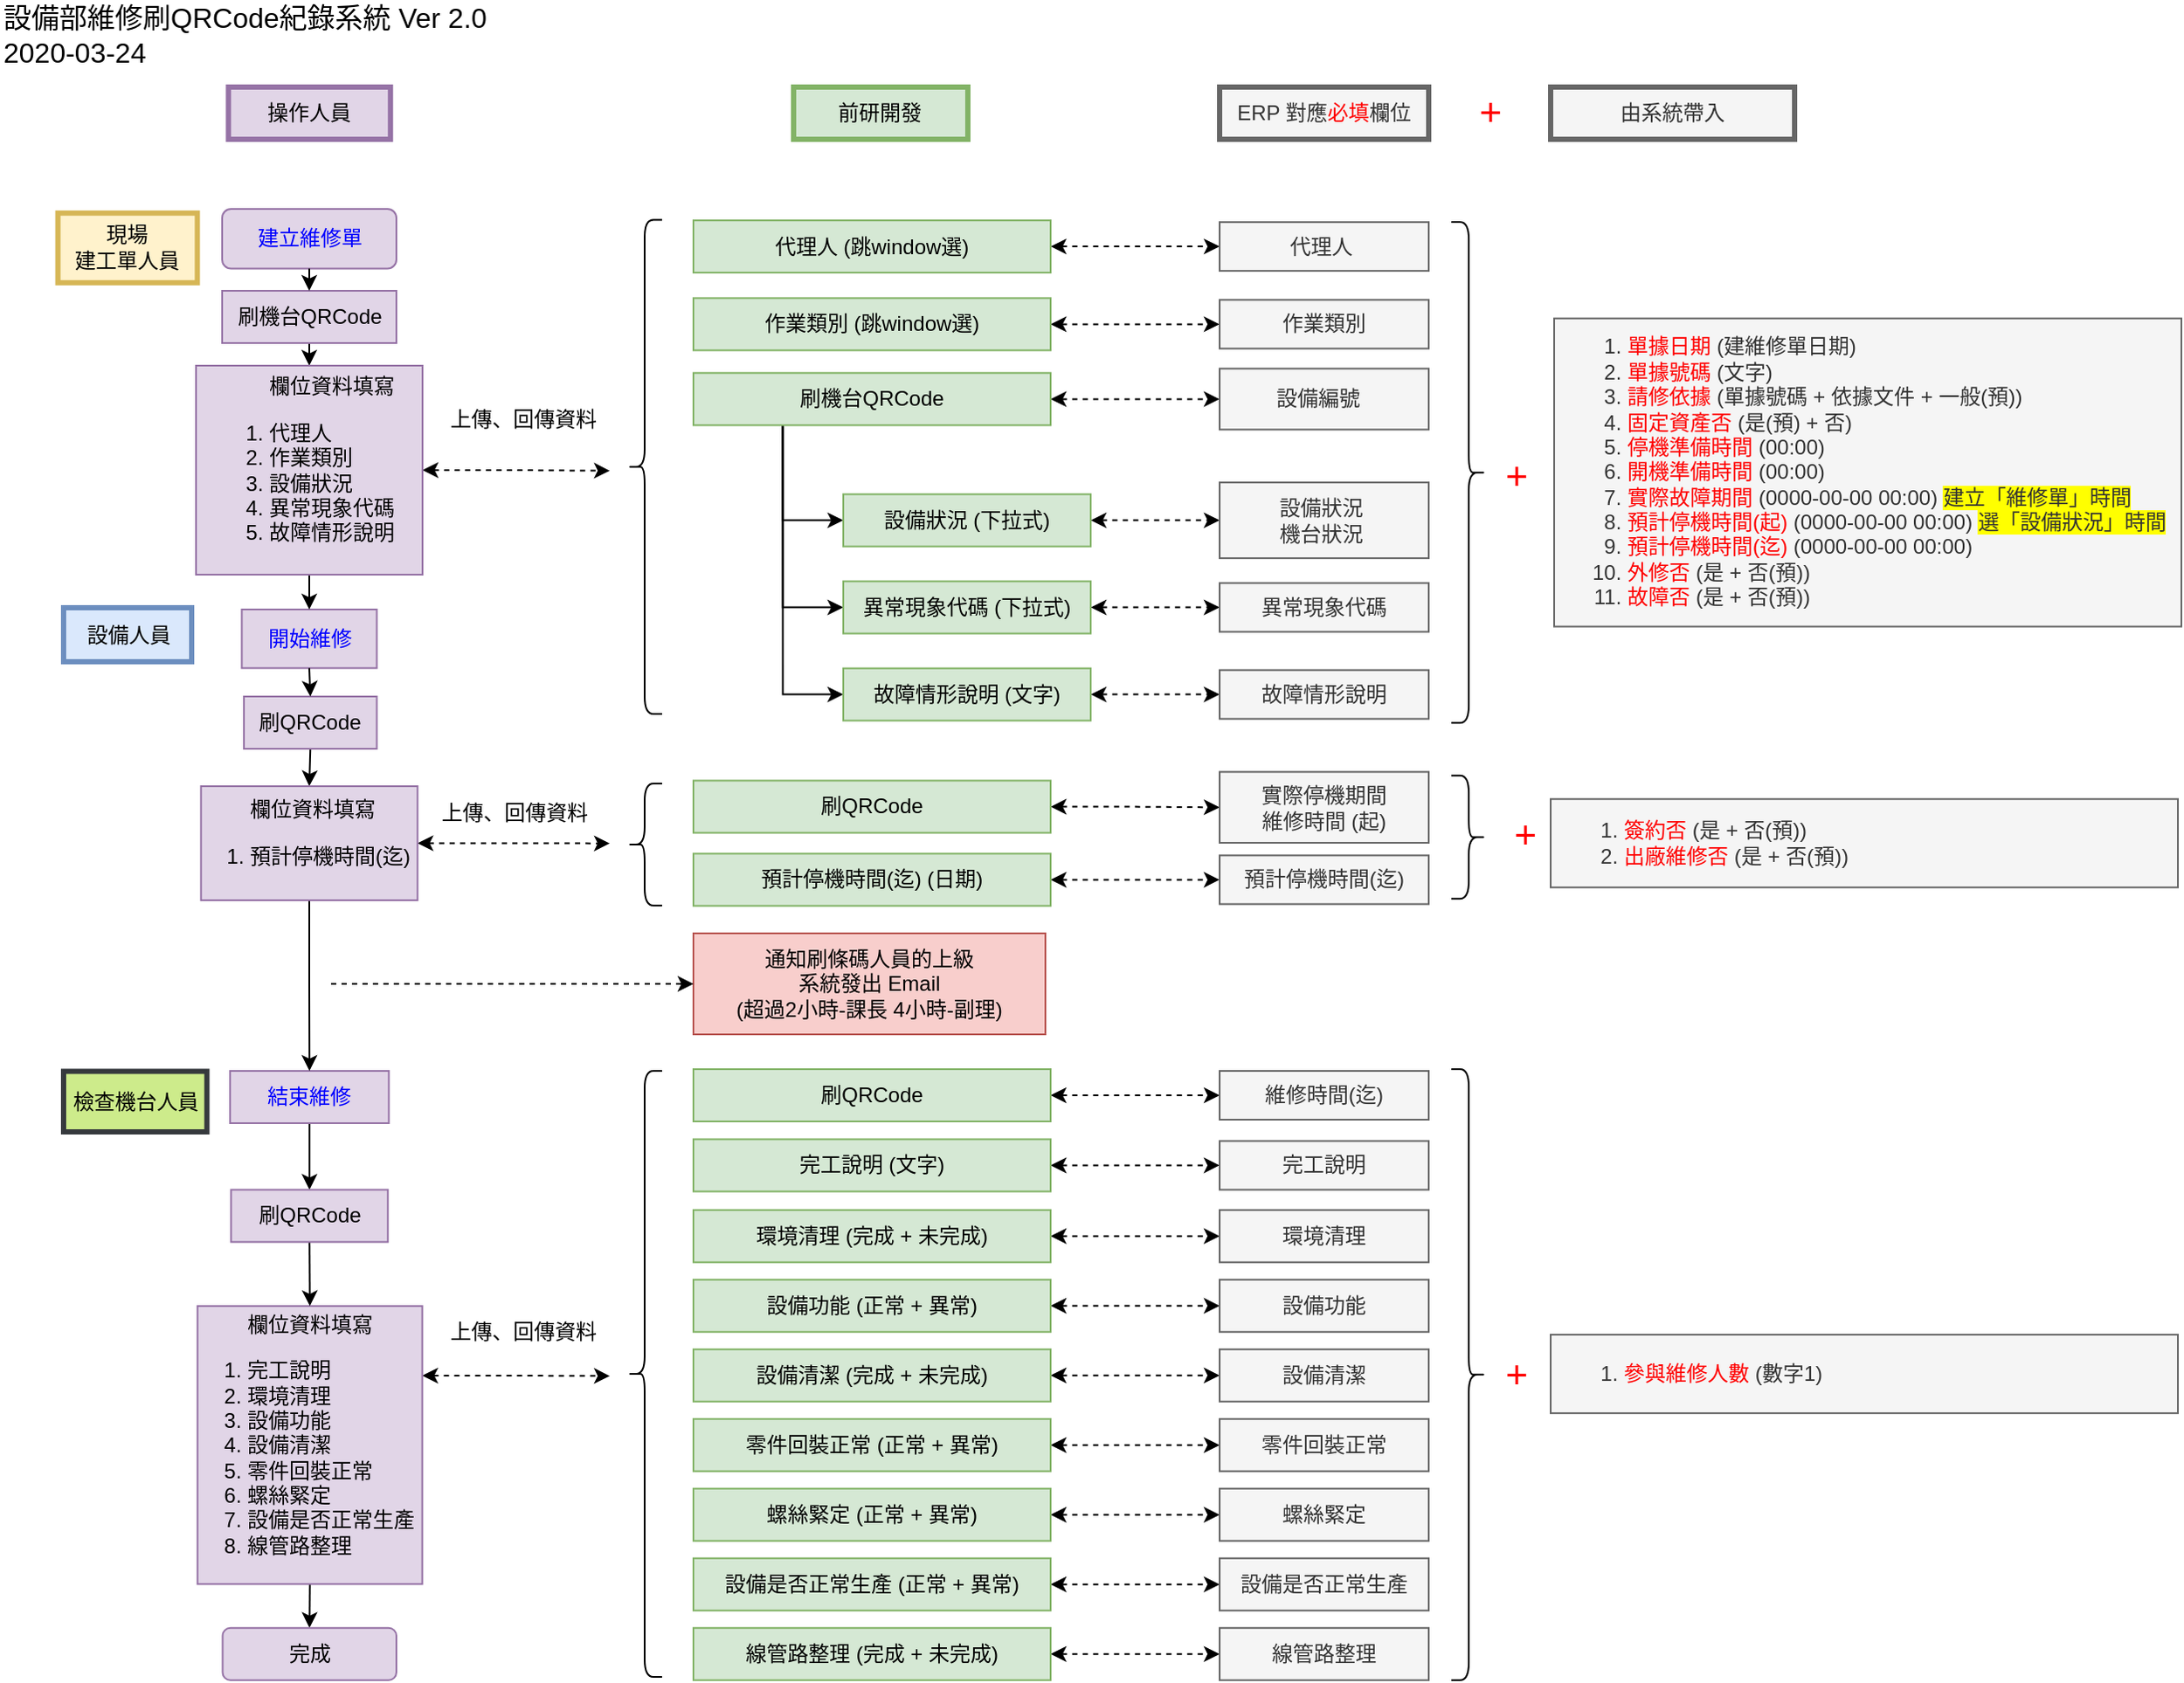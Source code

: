 <mxfile version="12.9.2" type="github">
  <diagram id="S9fF6DKeapb-z3vefFNl" name="Page-1">
    <mxGraphModel dx="1414" dy="705" grid="1" gridSize="10" guides="1" tooltips="1" connect="1" arrows="1" fold="1" page="1" pageScale="1" pageWidth="1169" pageHeight="827" math="0" shadow="0">
      <root>
        <mxCell id="0" />
        <mxCell id="1" parent="0" />
        <mxCell id="oIlpluFnvuG2AOdzgRo8-5" value="前研開發" style="text;html=1;strokeColor=#82b366;fillColor=#d5e8d4;align=center;verticalAlign=middle;whiteSpace=wrap;rounded=0;strokeWidth=3;" parent="1" vertex="1">
          <mxGeometry x="485.49" y="80.0" width="100" height="30" as="geometry" />
        </mxCell>
        <mxCell id="oIlpluFnvuG2AOdzgRo8-21" value="&lt;span lang=&quot;EN-US&quot; style=&quot;font-size: 16px&quot;&gt;設備部維修刷QRC&lt;span class=&quot;926482506-07022020&quot; style=&quot;font-size: 16px&quot;&gt;ode紀錄系統&amp;nbsp;&lt;/span&gt;&lt;/span&gt;Ver 2.0&lt;br style=&quot;font-size: 16px&quot;&gt;2020-03-24" style="text;html=1;align=left;verticalAlign=middle;resizable=0;points=[];autosize=1;fontSize=16;" parent="1" vertex="1">
          <mxGeometry x="30" y="30" width="290" height="40" as="geometry" />
        </mxCell>
        <mxCell id="oIlpluFnvuG2AOdzgRo8-23" value="&lt;span style=&quot;text-align: left ; white-space: nowrap&quot;&gt;通知刷條碼人員的上級&lt;/span&gt;&lt;span style=&quot;text-align: left ; white-space: nowrap&quot;&gt;&lt;br&gt;系統發出 Email&lt;br&gt;&lt;/span&gt;&lt;span style=&quot;text-align: left ; white-space: nowrap&quot;&gt;(超過2小時-課長 4小時-副理)&lt;/span&gt;&lt;span style=&quot;text-align: left ; white-space: nowrap&quot;&gt;&lt;br&gt;&lt;/span&gt;" style="rounded=0;whiteSpace=wrap;html=1;fillColor=#f8cecc;strokeColor=#b85450;" parent="1" vertex="1">
          <mxGeometry x="428" y="566" width="202" height="58" as="geometry" />
        </mxCell>
        <mxCell id="oIlpluFnvuG2AOdzgRo8-47" value="操作人員" style="rounded=0;whiteSpace=wrap;html=1;align=center;labelBorderColor=none;fillColor=#e1d5e7;strokeColor=#9673a6;strokeWidth=3;" parent="1" vertex="1">
          <mxGeometry x="161.13" y="80.0" width="93" height="30" as="geometry" />
        </mxCell>
        <mxCell id="oIlpluFnvuG2AOdzgRo8-122" value="上傳、回傳資料" style="text;html=1;align=center;verticalAlign=middle;resizable=0;points=[];autosize=1;fontColor=#000000;" parent="1" vertex="1">
          <mxGeometry x="280" y="261" width="100" height="20" as="geometry" />
        </mxCell>
        <mxCell id="aB7RVZYVdwej4RVqtIuG-75" value="現場&lt;br&gt;建工單人員" style="text;html=1;strokeColor=#d6b656;fillColor=#fff2cc;align=center;verticalAlign=middle;whiteSpace=wrap;rounded=0;strokeWidth=3;" parent="1" vertex="1">
          <mxGeometry x="63.25" y="152.37" width="80" height="40" as="geometry" />
        </mxCell>
        <mxCell id="aB7RVZYVdwej4RVqtIuG-76" value="設備人員" style="text;html=1;strokeColor=#6c8ebf;fillColor=#dae8fc;align=center;verticalAlign=middle;whiteSpace=wrap;rounded=0;strokeWidth=3;" parent="1" vertex="1">
          <mxGeometry x="66.5" y="379" width="73.5" height="31" as="geometry" />
        </mxCell>
        <mxCell id="GGq2lKGUmqqDdp-gL5Bd-34" style="edgeStyle=orthogonalEdgeStyle;rounded=0;orthogonalLoop=1;jettySize=auto;html=1;exitX=0.5;exitY=1;exitDx=0;exitDy=0;entryX=0.5;entryY=0;entryDx=0;entryDy=0;" parent="1" source="5d5Zbtvi4pnqHdWaK305-153" target="GGq2lKGUmqqDdp-gL5Bd-32" edge="1">
          <mxGeometry relative="1" as="geometry" />
        </mxCell>
        <mxCell id="aB7RVZYVdwej4RVqtIuG-80" value="&lt;font color=&quot;#0000ff&quot;&gt;建立維修單&lt;/font&gt;" style="rounded=1;whiteSpace=wrap;html=1;strokeColor=#9673a6;strokeWidth=1;align=center;fillColor=#e1d5e7;" parent="1" vertex="1">
          <mxGeometry x="157.5" y="150" width="100" height="34.26" as="geometry" />
        </mxCell>
        <mxCell id="aB7RVZYVdwej4RVqtIuG-115" style="edgeStyle=orthogonalEdgeStyle;rounded=0;orthogonalLoop=1;jettySize=auto;html=1;exitX=0.5;exitY=1;exitDx=0;exitDy=0;entryX=0.5;entryY=0;entryDx=0;entryDy=0;startArrow=none;startFill=0;endArrow=classic;endFill=1;fontSize=21;" parent="1" source="5d5Zbtvi4pnqHdWaK305-142" target="GGq2lKGUmqqDdp-gL5Bd-24" edge="1">
          <mxGeometry relative="1" as="geometry">
            <mxPoint x="207.505" y="518.25" as="targetPoint" />
          </mxGeometry>
        </mxCell>
        <mxCell id="aB7RVZYVdwej4RVqtIuG-81" value="&lt;font color=&quot;#0000ff&quot;&gt;開始維修&lt;/font&gt;" style="rounded=0;whiteSpace=wrap;html=1;strokeColor=#9673a6;strokeWidth=1;align=center;fillColor=#e1d5e7;" parent="1" vertex="1">
          <mxGeometry x="168.76" y="380" width="77.5" height="33.69" as="geometry" />
        </mxCell>
        <mxCell id="aB7RVZYVdwej4RVqtIuG-106" value="上傳、回傳資料" style="text;html=1;align=center;verticalAlign=middle;resizable=0;points=[];autosize=1;fontColor=#000000;" parent="1" vertex="1">
          <mxGeometry x="280" y="784.87" width="100" height="20" as="geometry" />
        </mxCell>
        <mxCell id="aB7RVZYVdwej4RVqtIuG-118" style="edgeStyle=orthogonalEdgeStyle;rounded=0;orthogonalLoop=1;jettySize=auto;html=1;exitX=0.5;exitY=1;exitDx=0;exitDy=0;entryX=0.5;entryY=0;entryDx=0;entryDy=0;startArrow=none;startFill=0;endArrow=classic;endFill=1;fontSize=21;" parent="1" source="5d5Zbtvi4pnqHdWaK305-9" target="aB7RVZYVdwej4RVqtIuG-130" edge="1">
          <mxGeometry relative="1" as="geometry">
            <mxPoint x="207.505" y="724.19" as="targetPoint" />
          </mxGeometry>
        </mxCell>
        <mxCell id="5d5Zbtvi4pnqHdWaK305-137" style="edgeStyle=orthogonalEdgeStyle;rounded=0;orthogonalLoop=1;jettySize=auto;html=1;exitX=0.5;exitY=1;exitDx=0;exitDy=0;entryX=0.5;entryY=0;entryDx=0;entryDy=0;startArrow=none;startFill=0;endArrow=classic;endFill=1;fontSize=12;fontColor=#FF0000;" edge="1" parent="1" source="aB7RVZYVdwej4RVqtIuG-110" target="5d5Zbtvi4pnqHdWaK305-132">
          <mxGeometry relative="1" as="geometry" />
        </mxCell>
        <mxCell id="aB7RVZYVdwej4RVqtIuG-110" value="&lt;font color=&quot;#0000ff&quot;&gt;結束維修&lt;/font&gt;" style="rounded=0;whiteSpace=wrap;html=1;strokeColor=#9673a6;strokeWidth=1;align=center;fillColor=#e1d5e7;" parent="1" vertex="1">
          <mxGeometry x="162.07" y="645" width="91.12" height="30" as="geometry" />
        </mxCell>
        <mxCell id="aB7RVZYVdwej4RVqtIuG-111" value="檢查機台人員" style="text;html=1;strokeColor=#36393d;fillColor=#cdeb8b;align=center;verticalAlign=middle;whiteSpace=wrap;rounded=0;strokeWidth=3;" parent="1" vertex="1">
          <mxGeometry x="66.5" y="645.24" width="82.25" height="34.76" as="geometry" />
        </mxCell>
        <mxCell id="aB7RVZYVdwej4RVqtIuG-130" value="完成" style="rounded=1;whiteSpace=wrap;html=1;align=center;labelBorderColor=none;fillColor=#e1d5e7;strokeColor=#9673a6;" parent="1" vertex="1">
          <mxGeometry x="157.76" y="964.87" width="99.75" height="30" as="geometry" />
        </mxCell>
        <mxCell id="5d5Zbtvi4pnqHdWaK305-159" style="edgeStyle=orthogonalEdgeStyle;rounded=0;orthogonalLoop=1;jettySize=auto;html=1;exitX=1;exitY=0.5;exitDx=0;exitDy=0;entryX=0;entryY=0.5;entryDx=0;entryDy=0;dashed=1;startArrow=classic;startFill=1;endArrow=classic;endFill=1;fontSize=12;fontColor=#FF0000;" edge="1" parent="1" source="aB7RVZYVdwej4RVqtIuG-144" target="5d5Zbtvi4pnqHdWaK305-74">
          <mxGeometry relative="1" as="geometry" />
        </mxCell>
        <mxCell id="aB7RVZYVdwej4RVqtIuG-144" value="&lt;div&gt;&lt;span&gt;代理人 (跳window選)&lt;/span&gt;&lt;/div&gt;" style="text;html=1;strokeColor=#82b366;fillColor=#d5e8d4;align=center;verticalAlign=middle;whiteSpace=wrap;rounded=0;strokeWidth=1;labelPosition=center;verticalLabelPosition=middle;spacingLeft=0;" parent="1" vertex="1">
          <mxGeometry x="428" y="156.56" width="205" height="30" as="geometry" />
        </mxCell>
        <mxCell id="5d5Zbtvi4pnqHdWaK305-160" style="edgeStyle=orthogonalEdgeStyle;rounded=0;orthogonalLoop=1;jettySize=auto;html=1;exitX=1;exitY=0.5;exitDx=0;exitDy=0;entryX=0;entryY=0.5;entryDx=0;entryDy=0;dashed=1;startArrow=classic;startFill=1;endArrow=classic;endFill=1;fontSize=12;fontColor=#FF0000;" edge="1" parent="1" source="aB7RVZYVdwej4RVqtIuG-145" target="5d5Zbtvi4pnqHdWaK305-75">
          <mxGeometry relative="1" as="geometry" />
        </mxCell>
        <mxCell id="aB7RVZYVdwej4RVqtIuG-145" value="&lt;span style=&quot;text-align: left&quot;&gt;作業類別 (跳window選)&lt;/span&gt;" style="text;html=1;strokeColor=#82b366;fillColor=#d5e8d4;align=center;verticalAlign=middle;whiteSpace=wrap;rounded=0;strokeWidth=1;labelPosition=center;verticalLabelPosition=middle;spacingLeft=0;" parent="1" vertex="1">
          <mxGeometry x="428" y="201.19" width="205" height="30" as="geometry" />
        </mxCell>
        <mxCell id="GGq2lKGUmqqDdp-gL5Bd-16" style="edgeStyle=orthogonalEdgeStyle;rounded=0;orthogonalLoop=1;jettySize=auto;html=1;exitX=0.25;exitY=1;exitDx=0;exitDy=0;entryX=0;entryY=0.5;entryDx=0;entryDy=0;" parent="1" source="aB7RVZYVdwej4RVqtIuG-149" target="aB7RVZYVdwej4RVqtIuG-150" edge="1">
          <mxGeometry relative="1" as="geometry" />
        </mxCell>
        <mxCell id="GGq2lKGUmqqDdp-gL5Bd-17" style="edgeStyle=orthogonalEdgeStyle;rounded=0;orthogonalLoop=1;jettySize=auto;html=1;exitX=0.25;exitY=1;exitDx=0;exitDy=0;entryX=0;entryY=0.5;entryDx=0;entryDy=0;" parent="1" source="aB7RVZYVdwej4RVqtIuG-149" target="GGq2lKGUmqqDdp-gL5Bd-1" edge="1">
          <mxGeometry relative="1" as="geometry" />
        </mxCell>
        <mxCell id="GGq2lKGUmqqDdp-gL5Bd-18" style="edgeStyle=orthogonalEdgeStyle;rounded=0;orthogonalLoop=1;jettySize=auto;html=1;exitX=0.25;exitY=1;exitDx=0;exitDy=0;entryX=0;entryY=0.5;entryDx=0;entryDy=0;" parent="1" source="aB7RVZYVdwej4RVqtIuG-149" target="GGq2lKGUmqqDdp-gL5Bd-10" edge="1">
          <mxGeometry relative="1" as="geometry" />
        </mxCell>
        <mxCell id="5d5Zbtvi4pnqHdWaK305-161" style="edgeStyle=orthogonalEdgeStyle;rounded=0;orthogonalLoop=1;jettySize=auto;html=1;exitX=1;exitY=0.5;exitDx=0;exitDy=0;entryX=0;entryY=0.5;entryDx=0;entryDy=0;dashed=1;startArrow=classic;startFill=1;endArrow=classic;endFill=1;fontSize=12;fontColor=#FF0000;" edge="1" parent="1" source="aB7RVZYVdwej4RVqtIuG-149" target="5d5Zbtvi4pnqHdWaK305-76">
          <mxGeometry relative="1" as="geometry" />
        </mxCell>
        <mxCell id="aB7RVZYVdwej4RVqtIuG-149" value="&lt;span style=&quot;text-align: left ; white-space: nowrap&quot;&gt;刷機台QRCode&lt;/span&gt;" style="text;html=1;strokeColor=#82b366;fillColor=#d5e8d4;align=center;verticalAlign=middle;whiteSpace=wrap;rounded=0;strokeWidth=1;labelPosition=center;verticalLabelPosition=middle;spacingLeft=0;" parent="1" vertex="1">
          <mxGeometry x="428" y="244.19" width="205" height="30" as="geometry" />
        </mxCell>
        <mxCell id="5d5Zbtvi4pnqHdWaK305-97" style="edgeStyle=orthogonalEdgeStyle;rounded=0;orthogonalLoop=1;jettySize=auto;html=1;exitX=1;exitY=0.5;exitDx=0;exitDy=0;entryX=0;entryY=0.5;entryDx=0;entryDy=0;dashed=1;startArrow=classic;startFill=1;endArrow=classic;endFill=1;fontSize=12;fontColor=#FF0000;" edge="1" parent="1" source="aB7RVZYVdwej4RVqtIuG-150" target="5d5Zbtvi4pnqHdWaK305-78">
          <mxGeometry relative="1" as="geometry" />
        </mxCell>
        <mxCell id="aB7RVZYVdwej4RVqtIuG-150" value="&lt;div style=&quot;text-align: left&quot;&gt;&lt;span&gt;設備狀況 (下拉式)&lt;/span&gt;&lt;/div&gt;" style="text;html=1;strokeColor=#82b366;fillColor=#d5e8d4;align=center;verticalAlign=middle;whiteSpace=wrap;rounded=0;strokeWidth=1;labelPosition=center;verticalLabelPosition=middle;spacingLeft=0;" parent="1" vertex="1">
          <mxGeometry x="514" y="313.81" width="142" height="30" as="geometry" />
        </mxCell>
        <mxCell id="aB7RVZYVdwej4RVqtIuG-151" value="&lt;ol&gt;&lt;li&gt;&lt;font color=&quot;#ff0000&quot; style=&quot;white-space: nowrap&quot;&gt;單據日期&lt;/font&gt;&lt;span style=&quot;white-space: nowrap&quot;&gt;&amp;nbsp;(建維修單日期)&lt;/span&gt;&lt;br&gt;&lt;/li&gt;&lt;li&gt;&lt;font style=&quot;line-height: 120%&quot;&gt;&lt;font color=&quot;#ff0000&quot; style=&quot;white-space: nowrap&quot;&gt;單據號碼 &lt;/font&gt;&lt;font style=&quot;white-space: nowrap&quot;&gt;(文字)&lt;/font&gt;&lt;/font&gt;&lt;/li&gt;&lt;li&gt;&lt;font style=&quot;line-height: 120%&quot;&gt;&lt;span style=&quot;text-align: center&quot;&gt;&lt;font color=&quot;#ff0000&quot;&gt;請修依據&lt;/font&gt; (單據號碼 + 依據文件 + 一般(&lt;/span&gt;&lt;span style=&quot;text-align: center&quot;&gt;預&lt;/span&gt;&lt;span style=&quot;text-align: center&quot;&gt;))&lt;/span&gt;&lt;span style=&quot;white-space: nowrap&quot;&gt;&amp;nbsp;&lt;/span&gt;&lt;/font&gt;&lt;/li&gt;&lt;li&gt;&lt;font style=&quot;line-height: 120%&quot;&gt;&lt;font color=&quot;#ff0000&quot; style=&quot;white-space: nowrap&quot;&gt;固定資產否&lt;/font&gt;&lt;span style=&quot;white-space: nowrap&quot;&gt;&amp;nbsp;(是(預) + 否)&lt;/span&gt;&lt;/font&gt;&lt;/li&gt;&lt;li&gt;&lt;font style=&quot;line-height: 120%&quot;&gt;&lt;font color=&quot;#ff0000&quot; style=&quot;white-space: nowrap&quot;&gt;停機準備時間&lt;/font&gt;&lt;span style=&quot;white-space: nowrap&quot;&gt;&amp;nbsp;(00:00)&lt;/span&gt;&lt;/font&gt;&lt;/li&gt;&lt;li&gt;&lt;font style=&quot;line-height: 120%&quot;&gt;&lt;font color=&quot;#ff0000&quot; style=&quot;white-space: nowrap&quot;&gt;開機準備時間&lt;/font&gt;&lt;span style=&quot;white-space: nowrap&quot;&gt;&amp;nbsp;(00:00)&lt;/span&gt;&lt;/font&gt;&lt;/li&gt;&lt;li&gt;&lt;font style=&quot;line-height: 120%&quot;&gt;&lt;font color=&quot;#ff0000&quot; style=&quot;white-space: nowrap&quot;&gt;實際故障期間&lt;/font&gt;&lt;span style=&quot;white-space: nowrap&quot;&gt;&amp;nbsp;(0000-00-00 00:00)&amp;nbsp;&lt;/span&gt;&lt;span style=&quot;white-space: nowrap ; background-color: rgb(255 , 255 , 0)&quot;&gt;建立「維修單」時間&lt;/span&gt;&lt;/font&gt;&lt;/li&gt;&lt;li&gt;&lt;font style=&quot;line-height: 120%&quot;&gt;&lt;font color=&quot;#ff0000&quot; style=&quot;white-space: nowrap&quot;&gt;預計停機時間(起)&lt;/font&gt;&lt;span style=&quot;white-space: nowrap&quot;&gt;&amp;nbsp;&lt;/span&gt;&lt;span style=&quot;white-space: nowrap&quot;&gt;(0000-00-00 00:00) &lt;span style=&quot;background-color: rgb(255 , 255 , 0)&quot;&gt;選「設備狀況」時間&lt;/span&gt;&lt;/span&gt;&lt;/font&gt;&lt;/li&gt;&lt;li&gt;&lt;font style=&quot;line-height: 120%&quot;&gt;&lt;font color=&quot;#ff0000&quot; style=&quot;white-space: nowrap&quot;&gt;預計停機時間(迄)&lt;/font&gt;&lt;font color=&quot;#007fff&quot; style=&quot;white-space: nowrap&quot;&gt;&amp;nbsp;&lt;/font&gt;&lt;font style=&quot;white-space: nowrap&quot;&gt;(0000-00-00 00:00)&lt;/font&gt;&lt;/font&gt;&lt;/li&gt;&lt;li&gt;&lt;font style=&quot;line-height: 120%&quot;&gt;&lt;font color=&quot;#ff0000&quot; style=&quot;white-space: nowrap&quot;&gt;外修否&lt;/font&gt;&lt;span style=&quot;white-space: nowrap&quot;&gt;&amp;nbsp;(是 + 否(預))&lt;/span&gt;&lt;/font&gt;&lt;/li&gt;&lt;li&gt;&lt;font style=&quot;line-height: 120%&quot;&gt;&lt;font color=&quot;#ff0000&quot; style=&quot;white-space: nowrap&quot;&gt;故障否&lt;/font&gt;&lt;span style=&quot;white-space: nowrap&quot;&gt;&amp;nbsp;(是 + 否(預))&amp;nbsp;&amp;nbsp;&lt;/span&gt;&lt;/font&gt;&lt;/li&gt;&lt;/ol&gt;" style="rounded=0;whiteSpace=wrap;html=1;strokeColor=#666666;strokeWidth=1;fontSize=12;align=left;fillColor=#f5f5f5;fontColor=#333333;" parent="1" vertex="1">
          <mxGeometry x="922" y="212.85" width="360" height="176.97" as="geometry" />
        </mxCell>
        <mxCell id="5d5Zbtvi4pnqHdWaK305-98" style="edgeStyle=orthogonalEdgeStyle;rounded=0;orthogonalLoop=1;jettySize=auto;html=1;exitX=1;exitY=0.5;exitDx=0;exitDy=0;entryX=0;entryY=0.5;entryDx=0;entryDy=0;dashed=1;startArrow=classic;startFill=1;endArrow=classic;endFill=1;fontSize=12;fontColor=#FF0000;" edge="1" parent="1" source="GGq2lKGUmqqDdp-gL5Bd-1" target="5d5Zbtvi4pnqHdWaK305-81">
          <mxGeometry relative="1" as="geometry" />
        </mxCell>
        <mxCell id="GGq2lKGUmqqDdp-gL5Bd-1" value="&lt;div style=&quot;text-align: left&quot;&gt;&lt;/div&gt;&lt;span style=&quot;text-align: left&quot;&gt;異常現象代碼 (下拉式)&lt;/span&gt;" style="text;html=1;strokeColor=#82b366;fillColor=#d5e8d4;align=center;verticalAlign=middle;whiteSpace=wrap;rounded=0;strokeWidth=1;labelPosition=center;verticalLabelPosition=middle;spacingLeft=0;" parent="1" vertex="1">
          <mxGeometry x="514" y="363.81" width="142" height="30" as="geometry" />
        </mxCell>
        <mxCell id="5d5Zbtvi4pnqHdWaK305-99" style="edgeStyle=orthogonalEdgeStyle;rounded=0;orthogonalLoop=1;jettySize=auto;html=1;exitX=1;exitY=0.5;exitDx=0;exitDy=0;entryX=0;entryY=0.5;entryDx=0;entryDy=0;dashed=1;startArrow=classic;startFill=1;endArrow=classic;endFill=1;fontSize=12;fontColor=#FF0000;" edge="1" parent="1" source="GGq2lKGUmqqDdp-gL5Bd-10" target="5d5Zbtvi4pnqHdWaK305-79">
          <mxGeometry relative="1" as="geometry" />
        </mxCell>
        <mxCell id="GGq2lKGUmqqDdp-gL5Bd-10" value="&lt;div style=&quot;text-align: left&quot;&gt;故障情形說明 (文字)&lt;br&gt;&lt;/div&gt;" style="text;html=1;strokeColor=#82b366;fillColor=#d5e8d4;align=center;verticalAlign=middle;whiteSpace=wrap;rounded=0;strokeWidth=1;labelPosition=center;verticalLabelPosition=middle;spacingLeft=0;" parent="1" vertex="1">
          <mxGeometry x="514" y="413.81" width="142" height="30" as="geometry" />
        </mxCell>
        <mxCell id="5d5Zbtvi4pnqHdWaK305-147" style="edgeStyle=orthogonalEdgeStyle;rounded=0;orthogonalLoop=1;jettySize=auto;html=1;exitX=0.5;exitY=1;exitDx=0;exitDy=0;entryX=0.5;entryY=0;entryDx=0;entryDy=0;startArrow=none;startFill=0;endArrow=classic;endFill=1;fontSize=12;fontColor=#FF0000;" edge="1" parent="1" source="GGq2lKGUmqqDdp-gL5Bd-24" target="aB7RVZYVdwej4RVqtIuG-110">
          <mxGeometry relative="1" as="geometry" />
        </mxCell>
        <mxCell id="5d5Zbtvi4pnqHdWaK305-151" style="edgeStyle=orthogonalEdgeStyle;rounded=0;orthogonalLoop=1;jettySize=auto;html=1;exitX=1;exitY=0.5;exitDx=0;exitDy=0;dashed=1;startArrow=classic;startFill=1;endArrow=classic;endFill=1;fontSize=12;fontColor=#FF0000;" edge="1" parent="1" source="GGq2lKGUmqqDdp-gL5Bd-24">
          <mxGeometry relative="1" as="geometry">
            <mxPoint x="380" y="514.345" as="targetPoint" />
          </mxGeometry>
        </mxCell>
        <mxCell id="GGq2lKGUmqqDdp-gL5Bd-24" value="&lt;blockquote style=&quot;margin: 0 0 0 40px ; border: none ; padding: 0px&quot;&gt;&lt;div style=&quot;text-align: left&quot;&gt;&lt;span style=&quot;white-space: nowrap&quot;&gt;欄位資料填寫&lt;/span&gt;&lt;/div&gt;&lt;/blockquote&gt;&lt;div style=&quot;text-align: left&quot;&gt;&lt;ol&gt;&lt;li&gt;&lt;span style=&quot;white-space: nowrap&quot;&gt;預計停機時間(迄)&lt;/span&gt;&lt;/li&gt;&lt;/ol&gt;&lt;/div&gt;" style="rounded=0;whiteSpace=wrap;html=1;align=center;labelBorderColor=none;fillColor=#e1d5e7;strokeColor=#9673a6;spacingLeft=-15;" parent="1" vertex="1">
          <mxGeometry x="145.35" y="481.5" width="124.31" height="65.48" as="geometry" />
        </mxCell>
        <mxCell id="GGq2lKGUmqqDdp-gL5Bd-35" style="edgeStyle=orthogonalEdgeStyle;rounded=0;orthogonalLoop=1;jettySize=auto;html=1;exitX=0.5;exitY=1;exitDx=0;exitDy=0;entryX=0.5;entryY=0;entryDx=0;entryDy=0;" parent="1" source="GGq2lKGUmqqDdp-gL5Bd-32" target="aB7RVZYVdwej4RVqtIuG-81" edge="1">
          <mxGeometry relative="1" as="geometry" />
        </mxCell>
        <mxCell id="5d5Zbtvi4pnqHdWaK305-158" style="edgeStyle=orthogonalEdgeStyle;rounded=0;orthogonalLoop=1;jettySize=auto;html=1;exitX=1;exitY=0.5;exitDx=0;exitDy=0;dashed=1;startArrow=classic;startFill=1;endArrow=classic;endFill=1;fontSize=12;fontColor=#FF0000;" edge="1" parent="1" source="GGq2lKGUmqqDdp-gL5Bd-32">
          <mxGeometry relative="1" as="geometry">
            <mxPoint x="380" y="300.333" as="targetPoint" />
          </mxGeometry>
        </mxCell>
        <mxCell id="GGq2lKGUmqqDdp-gL5Bd-32" value="&lt;blockquote style=&quot;margin: 0 0 0 40px ; border: none ; padding: 0px&quot;&gt;&lt;div style=&quot;text-align: left&quot;&gt;&lt;span style=&quot;white-space: nowrap&quot;&gt;欄位資料填寫&lt;/span&gt;&lt;/div&gt;&lt;/blockquote&gt;&lt;div style=&quot;text-align: left&quot;&gt;&lt;ol&gt;&lt;li&gt;&lt;span style=&quot;white-space: nowrap&quot;&gt;代理人&lt;/span&gt;&lt;/li&gt;&lt;li&gt;&lt;span style=&quot;white-space: nowrap&quot;&gt;作業類別&lt;/span&gt;&lt;/li&gt;&lt;li&gt;&lt;span style=&quot;white-space: nowrap&quot;&gt;設備狀況&lt;/span&gt;&lt;/li&gt;&lt;li&gt;&lt;span style=&quot;white-space: nowrap&quot;&gt;異常現象代碼&lt;/span&gt;&lt;/li&gt;&lt;li&gt;&lt;span style=&quot;white-space: nowrap&quot;&gt;故障情形說明&lt;/span&gt;&lt;/li&gt;&lt;/ol&gt;&lt;/div&gt;" style="rounded=0;whiteSpace=wrap;html=1;align=center;labelBorderColor=none;fillColor=#e1d5e7;strokeColor=#9673a6;spacingLeft=-15;" parent="1" vertex="1">
          <mxGeometry x="142.51" y="240" width="130" height="120" as="geometry" />
        </mxCell>
        <mxCell id="5d5Zbtvi4pnqHdWaK305-100" style="edgeStyle=orthogonalEdgeStyle;rounded=0;orthogonalLoop=1;jettySize=auto;html=1;exitX=1;exitY=0.5;exitDx=0;exitDy=0;entryX=0;entryY=0.5;entryDx=0;entryDy=0;dashed=1;startArrow=classic;startFill=1;endArrow=classic;endFill=1;fontSize=12;fontColor=#FF0000;" edge="1" parent="1" source="5d5Zbtvi4pnqHdWaK305-1" target="5d5Zbtvi4pnqHdWaK305-82">
          <mxGeometry relative="1" as="geometry" />
        </mxCell>
        <mxCell id="5d5Zbtvi4pnqHdWaK305-1" value="刷QRCode" style="text;html=1;strokeColor=#82b366;fillColor=#d5e8d4;align=center;verticalAlign=middle;whiteSpace=wrap;rounded=0;strokeWidth=1;labelPosition=center;verticalLabelPosition=middle;spacingLeft=0;" vertex="1" parent="1">
          <mxGeometry x="428" y="478.26" width="205" height="30" as="geometry" />
        </mxCell>
        <mxCell id="5d5Zbtvi4pnqHdWaK305-101" style="edgeStyle=orthogonalEdgeStyle;rounded=0;orthogonalLoop=1;jettySize=auto;html=1;exitX=1;exitY=0.5;exitDx=0;exitDy=0;entryX=0;entryY=0.5;entryDx=0;entryDy=0;dashed=1;startArrow=classic;startFill=1;endArrow=classic;endFill=1;fontSize=12;fontColor=#FF0000;" edge="1" parent="1" source="5d5Zbtvi4pnqHdWaK305-7" target="5d5Zbtvi4pnqHdWaK305-83">
          <mxGeometry relative="1" as="geometry" />
        </mxCell>
        <mxCell id="5d5Zbtvi4pnqHdWaK305-7" value="預計停機時間(迄) (日期)" style="text;html=1;strokeColor=#82b366;fillColor=#d5e8d4;align=center;verticalAlign=middle;whiteSpace=wrap;rounded=0;strokeWidth=1;labelPosition=center;verticalLabelPosition=middle;spacingLeft=0;" vertex="1" parent="1">
          <mxGeometry x="428" y="520.22" width="205" height="30" as="geometry" />
        </mxCell>
        <mxCell id="5d5Zbtvi4pnqHdWaK305-136" style="edgeStyle=orthogonalEdgeStyle;rounded=0;orthogonalLoop=1;jettySize=auto;html=1;exitX=1;exitY=0.25;exitDx=0;exitDy=0;dashed=1;startArrow=classic;startFill=1;endArrow=classic;endFill=1;fontSize=12;fontColor=#FF0000;" edge="1" parent="1" source="5d5Zbtvi4pnqHdWaK305-9">
          <mxGeometry relative="1" as="geometry">
            <mxPoint x="380" y="820.207" as="targetPoint" />
          </mxGeometry>
        </mxCell>
        <mxCell id="5d5Zbtvi4pnqHdWaK305-9" value="&lt;blockquote style=&quot;margin: 0 0 0 40px ; border: none ; padding: 0px&quot;&gt;&lt;div style=&quot;text-align: left&quot;&gt;&lt;span style=&quot;white-space: nowrap&quot;&gt;欄位資料填寫&lt;/span&gt;&lt;/div&gt;&lt;/blockquote&gt;&lt;div style=&quot;text-align: left&quot;&gt;&lt;ol&gt;&lt;li&gt;&lt;span style=&quot;text-align: center&quot;&gt;完工說明&lt;/span&gt;&lt;/li&gt;&lt;li&gt;&lt;span style=&quot;text-align: center&quot;&gt;環境清理&lt;br&gt;&lt;/span&gt;&lt;/li&gt;&lt;li&gt;&lt;span style=&quot;text-align: center&quot;&gt;設備功能&lt;br&gt;&lt;/span&gt;&lt;/li&gt;&lt;li&gt;&lt;span style=&quot;text-align: center&quot;&gt;設備清潔&lt;br&gt;&lt;/span&gt;&lt;/li&gt;&lt;li&gt;&lt;span style=&quot;text-align: center&quot;&gt;零件回裝正常&lt;br&gt;&lt;/span&gt;&lt;/li&gt;&lt;li&gt;&lt;span style=&quot;text-align: center&quot;&gt;螺絲緊定&lt;br&gt;&lt;/span&gt;&lt;/li&gt;&lt;li&gt;&lt;span style=&quot;text-align: center&quot;&gt;設備是否正常生產&lt;br&gt;&lt;/span&gt;&lt;/li&gt;&lt;li&gt;&lt;span style=&quot;text-align: center&quot;&gt;線管路整理&lt;br&gt;&lt;/span&gt;&lt;/li&gt;&lt;/ol&gt;&lt;/div&gt;" style="rounded=0;whiteSpace=wrap;html=1;align=center;labelBorderColor=none;fillColor=#e1d5e7;strokeColor=#9673a6;spacingLeft=-15;" vertex="1" parent="1">
          <mxGeometry x="143.35" y="780.04" width="129" height="159.65" as="geometry" />
        </mxCell>
        <mxCell id="5d5Zbtvi4pnqHdWaK305-102" style="edgeStyle=orthogonalEdgeStyle;rounded=0;orthogonalLoop=1;jettySize=auto;html=1;exitX=1;exitY=0.5;exitDx=0;exitDy=0;entryX=0;entryY=0.5;entryDx=0;entryDy=0;dashed=1;startArrow=classic;startFill=1;endArrow=classic;endFill=1;fontSize=12;fontColor=#FF0000;" edge="1" parent="1" source="5d5Zbtvi4pnqHdWaK305-12" target="5d5Zbtvi4pnqHdWaK305-84">
          <mxGeometry relative="1" as="geometry" />
        </mxCell>
        <mxCell id="5d5Zbtvi4pnqHdWaK305-12" value="刷QRCode" style="text;html=1;strokeColor=#82b366;fillColor=#d5e8d4;align=center;verticalAlign=middle;whiteSpace=wrap;rounded=0;strokeWidth=1;labelPosition=center;verticalLabelPosition=middle;spacingLeft=0;" vertex="1" parent="1">
          <mxGeometry x="428" y="644.0" width="205" height="30" as="geometry" />
        </mxCell>
        <mxCell id="5d5Zbtvi4pnqHdWaK305-103" style="edgeStyle=orthogonalEdgeStyle;rounded=0;orthogonalLoop=1;jettySize=auto;html=1;exitX=1;exitY=0.5;exitDx=0;exitDy=0;entryX=0;entryY=0.5;entryDx=0;entryDy=0;dashed=1;startArrow=classic;startFill=1;endArrow=classic;endFill=1;fontSize=12;fontColor=#FF0000;" edge="1" parent="1" source="5d5Zbtvi4pnqHdWaK305-13" target="5d5Zbtvi4pnqHdWaK305-85">
          <mxGeometry relative="1" as="geometry" />
        </mxCell>
        <mxCell id="5d5Zbtvi4pnqHdWaK305-13" value="完工說明 (文字)" style="text;html=1;strokeColor=#82b366;fillColor=#d5e8d4;align=center;verticalAlign=middle;whiteSpace=wrap;rounded=0;strokeWidth=1;labelPosition=center;verticalLabelPosition=middle;spacingLeft=0;" vertex="1" parent="1">
          <mxGeometry x="428" y="684.24" width="205" height="30" as="geometry" />
        </mxCell>
        <mxCell id="5d5Zbtvi4pnqHdWaK305-21" value="" style="endArrow=classic;html=1;fontSize=12;entryX=0;entryY=0.5;entryDx=0;entryDy=0;startArrow=none;startFill=0;endFill=1;dashed=1;" edge="1" parent="1" target="oIlpluFnvuG2AOdzgRo8-23">
          <mxGeometry width="50" height="50" relative="1" as="geometry">
            <mxPoint x="220" y="595.06" as="sourcePoint" />
            <mxPoint x="460" y="595.06" as="targetPoint" />
          </mxGeometry>
        </mxCell>
        <mxCell id="5d5Zbtvi4pnqHdWaK305-104" style="edgeStyle=orthogonalEdgeStyle;rounded=0;orthogonalLoop=1;jettySize=auto;html=1;exitX=1;exitY=0.5;exitDx=0;exitDy=0;entryX=0;entryY=0.5;entryDx=0;entryDy=0;dashed=1;startArrow=classic;startFill=1;endArrow=classic;endFill=1;fontSize=12;fontColor=#FF0000;" edge="1" parent="1" source="5d5Zbtvi4pnqHdWaK305-27" target="5d5Zbtvi4pnqHdWaK305-86">
          <mxGeometry relative="1" as="geometry" />
        </mxCell>
        <mxCell id="5d5Zbtvi4pnqHdWaK305-27" value="&lt;span style=&quot;text-align: left ; white-space: nowrap&quot;&gt;環境清理 (完成 + 未完成)&lt;/span&gt;" style="text;html=1;strokeColor=#82b366;fillColor=#d5e8d4;align=center;verticalAlign=middle;whiteSpace=wrap;rounded=0;strokeWidth=1;labelPosition=center;verticalLabelPosition=middle;spacingLeft=0;" vertex="1" parent="1">
          <mxGeometry x="428" y="724.87" width="205" height="30" as="geometry" />
        </mxCell>
        <mxCell id="5d5Zbtvi4pnqHdWaK305-105" style="edgeStyle=orthogonalEdgeStyle;rounded=0;orthogonalLoop=1;jettySize=auto;html=1;exitX=1;exitY=0.5;exitDx=0;exitDy=0;entryX=0;entryY=0.5;entryDx=0;entryDy=0;dashed=1;startArrow=classic;startFill=1;endArrow=classic;endFill=1;fontSize=12;fontColor=#FF0000;" edge="1" parent="1" source="5d5Zbtvi4pnqHdWaK305-28" target="5d5Zbtvi4pnqHdWaK305-87">
          <mxGeometry relative="1" as="geometry" />
        </mxCell>
        <mxCell id="5d5Zbtvi4pnqHdWaK305-28" value="&lt;span style=&quot;text-align: left ; white-space: nowrap&quot;&gt;設備功能&amp;nbsp;&lt;/span&gt;&lt;span style=&quot;text-align: left ; white-space: nowrap&quot;&gt;(正常 + 異常)&lt;/span&gt;" style="text;html=1;strokeColor=#82b366;fillColor=#d5e8d4;align=center;verticalAlign=middle;whiteSpace=wrap;rounded=0;strokeWidth=1;labelPosition=center;verticalLabelPosition=middle;spacingLeft=0;" vertex="1" parent="1">
          <mxGeometry x="428" y="764.87" width="205" height="30" as="geometry" />
        </mxCell>
        <mxCell id="5d5Zbtvi4pnqHdWaK305-106" style="edgeStyle=orthogonalEdgeStyle;rounded=0;orthogonalLoop=1;jettySize=auto;html=1;exitX=1;exitY=0.5;exitDx=0;exitDy=0;entryX=0;entryY=0.5;entryDx=0;entryDy=0;dashed=1;startArrow=classic;startFill=1;endArrow=classic;endFill=1;fontSize=12;fontColor=#FF0000;" edge="1" parent="1" source="5d5Zbtvi4pnqHdWaK305-29" target="5d5Zbtvi4pnqHdWaK305-88">
          <mxGeometry relative="1" as="geometry" />
        </mxCell>
        <mxCell id="5d5Zbtvi4pnqHdWaK305-29" value="&lt;span style=&quot;text-align: left ; white-space: nowrap&quot;&gt;設備清潔 (&lt;/span&gt;&lt;span style=&quot;text-align: left ; white-space: nowrap&quot;&gt;完成 + 未完成)&lt;/span&gt;" style="text;html=1;strokeColor=#82b366;fillColor=#d5e8d4;align=center;verticalAlign=middle;whiteSpace=wrap;rounded=0;strokeWidth=1;labelPosition=center;verticalLabelPosition=middle;spacingLeft=0;" vertex="1" parent="1">
          <mxGeometry x="428" y="804.87" width="205" height="30" as="geometry" />
        </mxCell>
        <mxCell id="5d5Zbtvi4pnqHdWaK305-107" style="edgeStyle=orthogonalEdgeStyle;rounded=0;orthogonalLoop=1;jettySize=auto;html=1;exitX=1;exitY=0.5;exitDx=0;exitDy=0;entryX=0;entryY=0.5;entryDx=0;entryDy=0;dashed=1;startArrow=classic;startFill=1;endArrow=classic;endFill=1;fontSize=12;fontColor=#FF0000;" edge="1" parent="1" source="5d5Zbtvi4pnqHdWaK305-30" target="5d5Zbtvi4pnqHdWaK305-89">
          <mxGeometry relative="1" as="geometry" />
        </mxCell>
        <mxCell id="5d5Zbtvi4pnqHdWaK305-30" value="&lt;span style=&quot;text-align: left ; white-space: nowrap&quot;&gt;零件回裝正常 (&lt;/span&gt;&lt;span style=&quot;text-align: left ; white-space: nowrap&quot;&gt;正常 + 異常)&lt;/span&gt;" style="text;html=1;strokeColor=#82b366;fillColor=#d5e8d4;align=center;verticalAlign=middle;whiteSpace=wrap;rounded=0;strokeWidth=1;labelPosition=center;verticalLabelPosition=middle;spacingLeft=0;" vertex="1" parent="1">
          <mxGeometry x="428" y="844.87" width="205" height="30" as="geometry" />
        </mxCell>
        <mxCell id="5d5Zbtvi4pnqHdWaK305-108" style="edgeStyle=orthogonalEdgeStyle;rounded=0;orthogonalLoop=1;jettySize=auto;html=1;exitX=1;exitY=0.5;exitDx=0;exitDy=0;entryX=0;entryY=0.5;entryDx=0;entryDy=0;dashed=1;startArrow=classic;startFill=1;endArrow=classic;endFill=1;fontSize=12;fontColor=#FF0000;" edge="1" parent="1" source="5d5Zbtvi4pnqHdWaK305-31" target="5d5Zbtvi4pnqHdWaK305-90">
          <mxGeometry relative="1" as="geometry" />
        </mxCell>
        <mxCell id="5d5Zbtvi4pnqHdWaK305-31" value="&lt;span style=&quot;text-align: left ; white-space: nowrap&quot;&gt;螺絲緊定&lt;/span&gt;&lt;span style=&quot;text-align: left ; white-space: nowrap&quot;&gt;&amp;nbsp;(&lt;/span&gt;&lt;span style=&quot;text-align: left ; white-space: nowrap&quot;&gt;正常 + 異常)&lt;/span&gt;" style="text;html=1;strokeColor=#82b366;fillColor=#d5e8d4;align=center;verticalAlign=middle;whiteSpace=wrap;rounded=0;strokeWidth=1;labelPosition=center;verticalLabelPosition=middle;spacingLeft=0;" vertex="1" parent="1">
          <mxGeometry x="428" y="884.87" width="205" height="30" as="geometry" />
        </mxCell>
        <mxCell id="5d5Zbtvi4pnqHdWaK305-109" style="edgeStyle=orthogonalEdgeStyle;rounded=0;orthogonalLoop=1;jettySize=auto;html=1;exitX=1;exitY=0.5;exitDx=0;exitDy=0;entryX=0;entryY=0.5;entryDx=0;entryDy=0;dashed=1;startArrow=classic;startFill=1;endArrow=classic;endFill=1;fontSize=12;fontColor=#FF0000;" edge="1" parent="1" source="5d5Zbtvi4pnqHdWaK305-32" target="5d5Zbtvi4pnqHdWaK305-91">
          <mxGeometry relative="1" as="geometry" />
        </mxCell>
        <mxCell id="5d5Zbtvi4pnqHdWaK305-32" value="&lt;span style=&quot;text-align: left ; white-space: nowrap&quot;&gt;設備是否正常生產&lt;/span&gt;&lt;span style=&quot;text-align: left ; white-space: nowrap&quot;&gt;&amp;nbsp;(&lt;/span&gt;&lt;span style=&quot;text-align: left ; white-space: nowrap&quot;&gt;正常 + 異常)&lt;/span&gt;" style="text;html=1;strokeColor=#82b366;fillColor=#d5e8d4;align=center;verticalAlign=middle;whiteSpace=wrap;rounded=0;strokeWidth=1;labelPosition=center;verticalLabelPosition=middle;spacingLeft=0;" vertex="1" parent="1">
          <mxGeometry x="428" y="924.87" width="205" height="30" as="geometry" />
        </mxCell>
        <mxCell id="5d5Zbtvi4pnqHdWaK305-110" style="edgeStyle=orthogonalEdgeStyle;rounded=0;orthogonalLoop=1;jettySize=auto;html=1;exitX=1;exitY=0.5;exitDx=0;exitDy=0;entryX=0;entryY=0.5;entryDx=0;entryDy=0;dashed=1;startArrow=classic;startFill=1;endArrow=classic;endFill=1;fontSize=12;fontColor=#FF0000;" edge="1" parent="1" source="5d5Zbtvi4pnqHdWaK305-33" target="5d5Zbtvi4pnqHdWaK305-92">
          <mxGeometry relative="1" as="geometry" />
        </mxCell>
        <mxCell id="5d5Zbtvi4pnqHdWaK305-33" value="&lt;span style=&quot;text-align: left ; white-space: nowrap&quot;&gt;線管路整理 (&lt;/span&gt;&lt;span style=&quot;text-align: left ; white-space: nowrap&quot;&gt;完成 + 未完成)&lt;/span&gt;" style="text;html=1;strokeColor=#82b366;fillColor=#d5e8d4;align=center;verticalAlign=middle;whiteSpace=wrap;rounded=0;strokeWidth=1;labelPosition=center;verticalLabelPosition=middle;spacingLeft=0;" vertex="1" parent="1">
          <mxGeometry x="428" y="964.87" width="205" height="30" as="geometry" />
        </mxCell>
        <mxCell id="5d5Zbtvi4pnqHdWaK305-41" value="" style="shape=curlyBracket;whiteSpace=wrap;html=1;rounded=1;fontSize=12;fontColor=#FF0000;align=center;" vertex="1" parent="1">
          <mxGeometry x="390" y="645" width="20" height="348" as="geometry" />
        </mxCell>
        <mxCell id="5d5Zbtvi4pnqHdWaK305-72" value="ERP 對應&lt;font color=&quot;#ff0000&quot;&gt;必填&lt;/font&gt;欄位" style="text;html=1;strokeColor=#666666;fillColor=#f5f5f5;align=center;verticalAlign=middle;whiteSpace=wrap;rounded=0;strokeWidth=3;fontColor=#333333;" vertex="1" parent="1">
          <mxGeometry x="730" y="80" width="120" height="30" as="geometry" />
        </mxCell>
        <mxCell id="5d5Zbtvi4pnqHdWaK305-74" value="&lt;font style=&quot;font-size: 12px;&quot;&gt;&lt;font style=&quot;white-space: nowrap; font-size: 12px;&quot;&gt;代理人&lt;/font&gt;&lt;span style=&quot;white-space: nowrap; font-size: 12px;&quot;&gt;&amp;nbsp;&lt;/span&gt;&lt;br style=&quot;font-size: 12px;&quot;&gt;&lt;/font&gt;" style="rounded=0;whiteSpace=wrap;html=1;strokeWidth=1;fontSize=12;align=center;verticalAlign=middle;horizontal=1;fillColor=#f5f5f5;strokeColor=#666666;fontColor=#333333;" vertex="1" parent="1">
          <mxGeometry x="730" y="157.56" width="120" height="28" as="geometry" />
        </mxCell>
        <mxCell id="5d5Zbtvi4pnqHdWaK305-75" value="&lt;font style=&quot;font-size: 12px;&quot;&gt;&lt;font style=&quot;white-space: nowrap; font-size: 12px;&quot;&gt;作業類別&lt;/font&gt;&lt;br style=&quot;font-size: 12px;&quot;&gt;&lt;/font&gt;" style="rounded=0;whiteSpace=wrap;html=1;strokeWidth=1;fontSize=12;align=center;fillColor=#f5f5f5;strokeColor=#666666;fontColor=#333333;" vertex="1" parent="1">
          <mxGeometry x="730" y="202.19" width="120" height="28" as="geometry" />
        </mxCell>
        <mxCell id="5d5Zbtvi4pnqHdWaK305-76" value="&lt;font style=&quot;font-size: 12px;&quot;&gt;&lt;font style=&quot;white-space: nowrap; font-size: 12px;&quot;&gt;設備編號&lt;/font&gt;&lt;span style=&quot;white-space: nowrap; font-size: 12px;&quot;&gt;&amp;nbsp;&lt;/span&gt;&lt;span style=&quot;white-space: nowrap; font-size: 12px;&quot;&gt;&amp;nbsp;&lt;/span&gt;&lt;br style=&quot;font-size: 12px;&quot;&gt;&lt;/font&gt;" style="rounded=0;whiteSpace=wrap;html=1;strokeWidth=1;fontSize=12;align=center;fillColor=#f5f5f5;strokeColor=#666666;fontColor=#333333;" vertex="1" parent="1">
          <mxGeometry x="730" y="241.69" width="120" height="35" as="geometry" />
        </mxCell>
        <mxCell id="5d5Zbtvi4pnqHdWaK305-78" value="&lt;font style=&quot;font-size: 12px;&quot;&gt;&lt;font style=&quot;white-space: nowrap; font-size: 12px;&quot;&gt;設備狀況&amp;nbsp;&lt;/font&gt;&lt;span style=&quot;white-space: nowrap; font-size: 12px;&quot;&gt;&lt;br style=&quot;font-size: 12px;&quot;&gt;&lt;/span&gt;&lt;span style=&quot;white-space: nowrap; font-size: 12px;&quot;&gt;機台狀況&lt;/span&gt;&lt;span style=&quot;white-space: nowrap; font-size: 12px;&quot;&gt;&amp;nbsp;&lt;/span&gt;&lt;br style=&quot;font-size: 12px;&quot;&gt;&lt;/font&gt;" style="rounded=0;whiteSpace=wrap;html=1;strokeWidth=1;fontSize=12;align=center;fillColor=#f5f5f5;strokeColor=#666666;fontColor=#333333;" vertex="1" parent="1">
          <mxGeometry x="730" y="307.06" width="120" height="43.5" as="geometry" />
        </mxCell>
        <mxCell id="5d5Zbtvi4pnqHdWaK305-79" value="&lt;font style=&quot;font-size: 12px&quot;&gt;故障情形說明&lt;br style=&quot;font-size: 12px&quot;&gt;&lt;/font&gt;" style="rounded=0;whiteSpace=wrap;html=1;strokeWidth=1;fontSize=12;align=center;fillColor=#f5f5f5;strokeColor=#666666;fontColor=#333333;" vertex="1" parent="1">
          <mxGeometry x="730" y="414.81" width="120" height="28" as="geometry" />
        </mxCell>
        <mxCell id="5d5Zbtvi4pnqHdWaK305-81" value="&lt;font style=&quot;font-size: 12px&quot;&gt;&lt;span style=&quot;white-space: nowrap&quot;&gt;異常現象代碼&lt;/span&gt;&lt;br style=&quot;font-size: 12px&quot;&gt;&lt;/font&gt;" style="rounded=0;whiteSpace=wrap;html=1;strokeWidth=1;fontSize=12;align=center;fillColor=#f5f5f5;strokeColor=#666666;fontColor=#333333;" vertex="1" parent="1">
          <mxGeometry x="730" y="364.81" width="120" height="28" as="geometry" />
        </mxCell>
        <mxCell id="5d5Zbtvi4pnqHdWaK305-82" value="&lt;font style=&quot;font-size: 12px&quot;&gt;&lt;span style=&quot;font-size: 12px&quot;&gt;實際停機期間&lt;br&gt;&lt;/span&gt;維修時間 (起)&lt;br style=&quot;font-size: 12px&quot;&gt;&lt;/font&gt;" style="rounded=0;whiteSpace=wrap;html=1;strokeColor=#666666;strokeWidth=1;fontSize=12;align=center;fillColor=#f5f5f5;verticalAlign=middle;horizontal=1;fontColor=#333333;" vertex="1" parent="1">
          <mxGeometry x="730" y="473.26" width="120" height="40.74" as="geometry" />
        </mxCell>
        <mxCell id="5d5Zbtvi4pnqHdWaK305-83" value="&lt;font style=&quot;font-size: 12px;&quot;&gt;&lt;span style=&quot;white-space: nowrap; font-size: 12px;&quot;&gt;預計停機時間(迄)&lt;/span&gt;&lt;br style=&quot;font-size: 12px;&quot;&gt;&lt;/font&gt;" style="rounded=0;whiteSpace=wrap;html=1;strokeColor=#666666;strokeWidth=1;fontSize=12;align=center;fillColor=#f5f5f5;verticalAlign=middle;horizontal=1;fontColor=#333333;" vertex="1" parent="1">
          <mxGeometry x="730" y="521.22" width="120" height="28" as="geometry" />
        </mxCell>
        <mxCell id="5d5Zbtvi4pnqHdWaK305-84" value="&lt;font style=&quot;font-size: 12px;&quot;&gt;&lt;span style=&quot;font-size: 12px;&quot;&gt;維修時間(迄)&lt;/span&gt;&lt;br style=&quot;font-size: 12px;&quot;&gt;&lt;/font&gt;" style="rounded=0;whiteSpace=wrap;html=1;strokeColor=#666666;strokeWidth=1;fontSize=12;align=center;fillColor=#f5f5f5;verticalAlign=middle;horizontal=1;fontColor=#333333;" vertex="1" parent="1">
          <mxGeometry x="730" y="645.0" width="120" height="28" as="geometry" />
        </mxCell>
        <mxCell id="5d5Zbtvi4pnqHdWaK305-85" value="&lt;font style=&quot;font-size: 12px;&quot;&gt;&lt;font style=&quot;font-size: 12px;&quot;&gt;&lt;span style=&quot;white-space: nowrap; font-size: 12px;&quot;&gt;完工說明&lt;/span&gt;&lt;/font&gt;&lt;br style=&quot;font-size: 12px;&quot;&gt;&lt;/font&gt;" style="rounded=0;whiteSpace=wrap;html=1;strokeColor=#666666;strokeWidth=1;fontSize=12;align=center;fillColor=#f5f5f5;verticalAlign=middle;horizontal=1;fontColor=#333333;" vertex="1" parent="1">
          <mxGeometry x="730" y="685.24" width="120" height="28" as="geometry" />
        </mxCell>
        <mxCell id="5d5Zbtvi4pnqHdWaK305-86" value="&lt;span style=&quot;text-align: left ; white-space: nowrap&quot;&gt;環境清理&lt;/span&gt;" style="text;html=1;strokeColor=#666666;fillColor=#f5f5f5;align=center;verticalAlign=middle;whiteSpace=wrap;rounded=0;strokeWidth=1;labelPosition=center;verticalLabelPosition=middle;spacingLeft=0;fontColor=#333333;" vertex="1" parent="1">
          <mxGeometry x="730" y="724.87" width="120" height="30" as="geometry" />
        </mxCell>
        <mxCell id="5d5Zbtvi4pnqHdWaK305-87" value="&lt;span style=&quot;text-align: left ; white-space: nowrap&quot;&gt;設備功能&lt;/span&gt;" style="text;html=1;strokeColor=#666666;fillColor=#f5f5f5;align=center;verticalAlign=middle;whiteSpace=wrap;rounded=0;strokeWidth=1;labelPosition=center;verticalLabelPosition=middle;spacingLeft=0;fontColor=#333333;" vertex="1" parent="1">
          <mxGeometry x="730" y="764.87" width="120" height="30" as="geometry" />
        </mxCell>
        <mxCell id="5d5Zbtvi4pnqHdWaK305-88" value="&lt;span style=&quot;text-align: left ; white-space: nowrap&quot;&gt;設備清潔&lt;/span&gt;" style="text;html=1;strokeColor=#666666;fillColor=#f5f5f5;align=center;verticalAlign=middle;whiteSpace=wrap;rounded=0;strokeWidth=1;labelPosition=center;verticalLabelPosition=middle;spacingLeft=0;fontColor=#333333;" vertex="1" parent="1">
          <mxGeometry x="730" y="804.87" width="120" height="30" as="geometry" />
        </mxCell>
        <mxCell id="5d5Zbtvi4pnqHdWaK305-89" value="&lt;span style=&quot;text-align: left ; white-space: nowrap&quot;&gt;零件回裝正常&lt;/span&gt;" style="text;html=1;strokeColor=#666666;fillColor=#f5f5f5;align=center;verticalAlign=middle;whiteSpace=wrap;rounded=0;strokeWidth=1;labelPosition=center;verticalLabelPosition=middle;spacingLeft=0;fontColor=#333333;" vertex="1" parent="1">
          <mxGeometry x="730" y="844.87" width="120" height="30" as="geometry" />
        </mxCell>
        <mxCell id="5d5Zbtvi4pnqHdWaK305-90" value="&lt;span style=&quot;text-align: left ; white-space: nowrap&quot;&gt;螺絲緊定&lt;/span&gt;" style="text;html=1;strokeColor=#666666;fillColor=#f5f5f5;align=center;verticalAlign=middle;whiteSpace=wrap;rounded=0;strokeWidth=1;labelPosition=center;verticalLabelPosition=middle;spacingLeft=0;fontColor=#333333;" vertex="1" parent="1">
          <mxGeometry x="730" y="884.87" width="120" height="30" as="geometry" />
        </mxCell>
        <mxCell id="5d5Zbtvi4pnqHdWaK305-91" value="&lt;span style=&quot;text-align: left ; white-space: nowrap&quot;&gt;設備是否正常生產&lt;/span&gt;" style="text;html=1;strokeColor=#666666;fillColor=#f5f5f5;align=center;verticalAlign=middle;whiteSpace=wrap;rounded=0;strokeWidth=1;labelPosition=center;verticalLabelPosition=middle;spacingLeft=0;fontColor=#333333;" vertex="1" parent="1">
          <mxGeometry x="730" y="924.87" width="120" height="30" as="geometry" />
        </mxCell>
        <mxCell id="5d5Zbtvi4pnqHdWaK305-92" value="&lt;span style=&quot;text-align: left ; white-space: nowrap&quot;&gt;線管路整理&lt;/span&gt;" style="text;html=1;strokeColor=#666666;fillColor=#f5f5f5;align=center;verticalAlign=middle;whiteSpace=wrap;rounded=0;strokeWidth=1;labelPosition=center;verticalLabelPosition=middle;spacingLeft=0;fontColor=#333333;" vertex="1" parent="1">
          <mxGeometry x="730" y="964.87" width="120" height="30" as="geometry" />
        </mxCell>
        <mxCell id="5d5Zbtvi4pnqHdWaK305-111" value="" style="shape=curlyBracket;whiteSpace=wrap;html=1;rounded=1;fontSize=12;fontColor=#FF0000;align=center;" vertex="1" parent="1">
          <mxGeometry x="390" y="480" width="20" height="70" as="geometry" />
        </mxCell>
        <mxCell id="5d5Zbtvi4pnqHdWaK305-112" value="" style="shape=curlyBracket;whiteSpace=wrap;html=1;rounded=1;fontSize=12;fontColor=#FF0000;align=center;" vertex="1" parent="1">
          <mxGeometry x="390" y="156.19" width="20" height="283.81" as="geometry" />
        </mxCell>
        <mxCell id="5d5Zbtvi4pnqHdWaK305-115" value="上傳、回傳資料" style="text;html=1;align=center;verticalAlign=middle;resizable=0;points=[];autosize=1;fontColor=#000000;" vertex="1" parent="1">
          <mxGeometry x="275" y="486.5" width="100" height="20" as="geometry" />
        </mxCell>
        <mxCell id="5d5Zbtvi4pnqHdWaK305-118" value="&lt;font style=&quot;font-size: 12px ; line-height: 120%&quot;&gt;&lt;ol&gt;&lt;li&gt;&lt;span style=&quot;white-space: nowrap&quot;&gt;&lt;font color=&quot;#ff0000&quot;&gt;簽約否&lt;/font&gt; (是 + 否(預))&lt;/span&gt;&lt;/li&gt;&lt;li&gt;&lt;font style=&quot;font-size: 12px ; line-height: 120%&quot;&gt;&lt;span style=&quot;white-space: nowrap ; font-size: 12px&quot;&gt;&lt;font color=&quot;#ff0000&quot;&gt;出廠維修否&lt;/font&gt;&amp;nbsp;(是 + 否(預))&lt;/span&gt;&lt;/font&gt;&lt;/li&gt;&lt;/ol&gt;&lt;/font&gt;" style="rounded=0;whiteSpace=wrap;html=1;strokeColor=#666666;strokeWidth=1;fontSize=12;align=left;fillColor=#f5f5f5;fontColor=#333333;" vertex="1" parent="1">
          <mxGeometry x="920" y="488.85" width="360" height="50.78" as="geometry" />
        </mxCell>
        <mxCell id="5d5Zbtvi4pnqHdWaK305-119" value="&lt;font style=&quot;font-size: 12px ; line-height: 120%&quot;&gt;&lt;ol&gt;&lt;li&gt;&lt;font style=&quot;font-size: 12px ; line-height: 120%&quot;&gt;&lt;span style=&quot;white-space: nowrap ; font-size: 12px&quot;&gt;&lt;font color=&quot;#ff0000&quot;&gt;參與維修人數&lt;/font&gt; (數字1)&lt;/span&gt;&lt;/font&gt;&lt;/li&gt;&lt;/ol&gt;&lt;/font&gt;" style="rounded=0;whiteSpace=wrap;html=1;strokeColor=#666666;strokeWidth=1;fontSize=12;align=left;fillColor=#f5f5f5;fontColor=#333333;" vertex="1" parent="1">
          <mxGeometry x="920" y="796.44" width="360" height="45.13" as="geometry" />
        </mxCell>
        <mxCell id="5d5Zbtvi4pnqHdWaK305-138" style="edgeStyle=orthogonalEdgeStyle;rounded=0;orthogonalLoop=1;jettySize=auto;html=1;exitX=0.5;exitY=1;exitDx=0;exitDy=0;entryX=0.5;entryY=0;entryDx=0;entryDy=0;startArrow=none;startFill=0;endArrow=classic;endFill=1;fontSize=12;fontColor=#FF0000;" edge="1" parent="1" source="5d5Zbtvi4pnqHdWaK305-132" target="5d5Zbtvi4pnqHdWaK305-9">
          <mxGeometry relative="1" as="geometry" />
        </mxCell>
        <mxCell id="5d5Zbtvi4pnqHdWaK305-132" value="&lt;div&gt;&lt;span&gt;刷QRCode&lt;/span&gt;&lt;/div&gt;" style="rounded=0;whiteSpace=wrap;html=1;align=center;labelBorderColor=none;fillColor=#e1d5e7;strokeColor=#9673a6;spacingLeft=0;" vertex="1" parent="1">
          <mxGeometry x="162.63" y="713.24" width="90" height="30" as="geometry" />
        </mxCell>
        <mxCell id="5d5Zbtvi4pnqHdWaK305-142" value="&lt;div&gt;&lt;span&gt;刷QRCode&lt;/span&gt;&lt;/div&gt;" style="rounded=0;whiteSpace=wrap;html=1;align=center;labelBorderColor=none;fillColor=#e1d5e7;strokeColor=#9673a6;spacingLeft=0;" vertex="1" parent="1">
          <mxGeometry x="170" y="430" width="76.26" height="30" as="geometry" />
        </mxCell>
        <mxCell id="5d5Zbtvi4pnqHdWaK305-143" style="edgeStyle=orthogonalEdgeStyle;rounded=0;orthogonalLoop=1;jettySize=auto;html=1;exitX=0.5;exitY=1;exitDx=0;exitDy=0;entryX=0.5;entryY=0;entryDx=0;entryDy=0;startArrow=none;startFill=0;endArrow=classic;endFill=1;fontSize=21;" edge="1" parent="1" source="aB7RVZYVdwej4RVqtIuG-81" target="5d5Zbtvi4pnqHdWaK305-142">
          <mxGeometry relative="1" as="geometry">
            <mxPoint x="207.845" y="504.52" as="targetPoint" />
            <mxPoint x="207.64" y="428.35" as="sourcePoint" />
          </mxGeometry>
        </mxCell>
        <mxCell id="5d5Zbtvi4pnqHdWaK305-153" value="&lt;div&gt;&lt;span&gt;刷機台QRCode&lt;/span&gt;&lt;/div&gt;" style="rounded=0;whiteSpace=wrap;html=1;align=center;labelBorderColor=none;fillColor=#e1d5e7;strokeColor=#9673a6;spacingLeft=0;" vertex="1" parent="1">
          <mxGeometry x="157.5" y="197" width="100" height="30" as="geometry" />
        </mxCell>
        <mxCell id="5d5Zbtvi4pnqHdWaK305-154" style="edgeStyle=orthogonalEdgeStyle;rounded=0;orthogonalLoop=1;jettySize=auto;html=1;exitX=0.5;exitY=1;exitDx=0;exitDy=0;entryX=0.5;entryY=0;entryDx=0;entryDy=0;" edge="1" parent="1" source="aB7RVZYVdwej4RVqtIuG-80" target="5d5Zbtvi4pnqHdWaK305-153">
          <mxGeometry relative="1" as="geometry">
            <mxPoint x="207.51" y="184.26" as="sourcePoint" />
            <mxPoint x="207.51" y="210" as="targetPoint" />
          </mxGeometry>
        </mxCell>
        <mxCell id="5d5Zbtvi4pnqHdWaK305-164" value="" style="shape=curlyBracket;whiteSpace=wrap;html=1;rounded=1;strokeWidth=1;fontSize=12;fontColor=#FF0000;align=left;rotation=-180;" vertex="1" parent="1">
          <mxGeometry x="863" y="157.56" width="20" height="287.56" as="geometry" />
        </mxCell>
        <mxCell id="5d5Zbtvi4pnqHdWaK305-165" value="" style="shape=curlyBracket;whiteSpace=wrap;html=1;rounded=1;strokeWidth=1;fontSize=12;fontColor=#FF0000;align=left;rotation=-180;" vertex="1" parent="1">
          <mxGeometry x="863" y="475.34" width="20" height="70.74" as="geometry" />
        </mxCell>
        <mxCell id="5d5Zbtvi4pnqHdWaK305-166" value="" style="shape=curlyBracket;whiteSpace=wrap;html=1;rounded=1;strokeWidth=1;fontSize=12;fontColor=#FF0000;align=left;rotation=-180;" vertex="1" parent="1">
          <mxGeometry x="863" y="644" width="20" height="350.82" as="geometry" />
        </mxCell>
        <mxCell id="5d5Zbtvi4pnqHdWaK305-168" value="由系統帶入" style="text;html=1;strokeColor=#666666;fillColor=#f5f5f5;align=center;verticalAlign=middle;whiteSpace=wrap;rounded=0;strokeWidth=3;fontColor=#333333;" vertex="1" parent="1">
          <mxGeometry x="920" y="80.0" width="140" height="30" as="geometry" />
        </mxCell>
        <mxCell id="5d5Zbtvi4pnqHdWaK305-171" value="&lt;font style=&quot;font-size: 22px&quot;&gt;+&lt;/font&gt;" style="text;html=1;align=center;verticalAlign=middle;resizable=0;points=[];autosize=1;fontSize=12;fontColor=#FF0000;" vertex="1" parent="1">
          <mxGeometry x="885" y="293.81" width="30" height="20" as="geometry" />
        </mxCell>
        <mxCell id="5d5Zbtvi4pnqHdWaK305-172" value="&lt;font style=&quot;font-size: 22px&quot;&gt;+&lt;/font&gt;" style="text;html=1;align=center;verticalAlign=middle;resizable=0;points=[];autosize=1;fontSize=12;fontColor=#FF0000;" vertex="1" parent="1">
          <mxGeometry x="890" y="500.22" width="30" height="20" as="geometry" />
        </mxCell>
        <mxCell id="5d5Zbtvi4pnqHdWaK305-173" value="&lt;font style=&quot;font-size: 22px&quot;&gt;+&lt;/font&gt;" style="text;html=1;align=center;verticalAlign=middle;resizable=0;points=[];autosize=1;fontSize=12;fontColor=#FF0000;" vertex="1" parent="1">
          <mxGeometry x="885" y="809.87" width="30" height="20" as="geometry" />
        </mxCell>
        <mxCell id="5d5Zbtvi4pnqHdWaK305-174" value="&lt;font style=&quot;font-size: 22px&quot;&gt;+&lt;/font&gt;" style="text;html=1;align=center;verticalAlign=middle;resizable=0;points=[];autosize=1;fontSize=12;fontColor=#FF0000;" vertex="1" parent="1">
          <mxGeometry x="870" y="85" width="30" height="20" as="geometry" />
        </mxCell>
      </root>
    </mxGraphModel>
  </diagram>
</mxfile>
